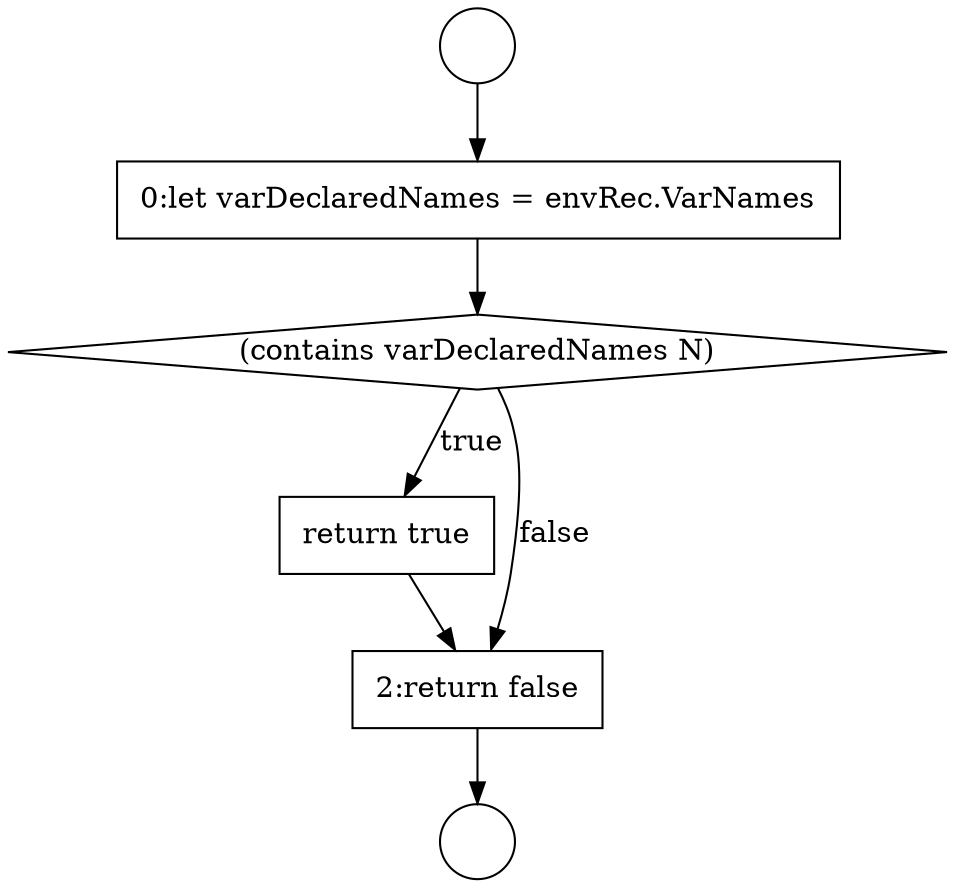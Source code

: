 digraph {
  node1741 [shape=circle label=" " color="black" fillcolor="white" style=filled]
  node1740 [shape=circle label=" " color="black" fillcolor="white" style=filled]
  node1744 [shape=none, margin=0, label=<<font color="black">
    <table border="0" cellborder="1" cellspacing="0" cellpadding="10">
      <tr><td align="left">return true</td></tr>
    </table>
  </font>> color="black" fillcolor="white" style=filled]
  node1743 [shape=diamond, label=<<font color="black">(contains varDeclaredNames N)</font>> color="black" fillcolor="white" style=filled]
  node1745 [shape=none, margin=0, label=<<font color="black">
    <table border="0" cellborder="1" cellspacing="0" cellpadding="10">
      <tr><td align="left">2:return false</td></tr>
    </table>
  </font>> color="black" fillcolor="white" style=filled]
  node1742 [shape=none, margin=0, label=<<font color="black">
    <table border="0" cellborder="1" cellspacing="0" cellpadding="10">
      <tr><td align="left">0:let varDeclaredNames = envRec.VarNames</td></tr>
    </table>
  </font>> color="black" fillcolor="white" style=filled]
  node1743 -> node1744 [label=<<font color="black">true</font>> color="black"]
  node1743 -> node1745 [label=<<font color="black">false</font>> color="black"]
  node1744 -> node1745 [ color="black"]
  node1745 -> node1741 [ color="black"]
  node1740 -> node1742 [ color="black"]
  node1742 -> node1743 [ color="black"]
}

